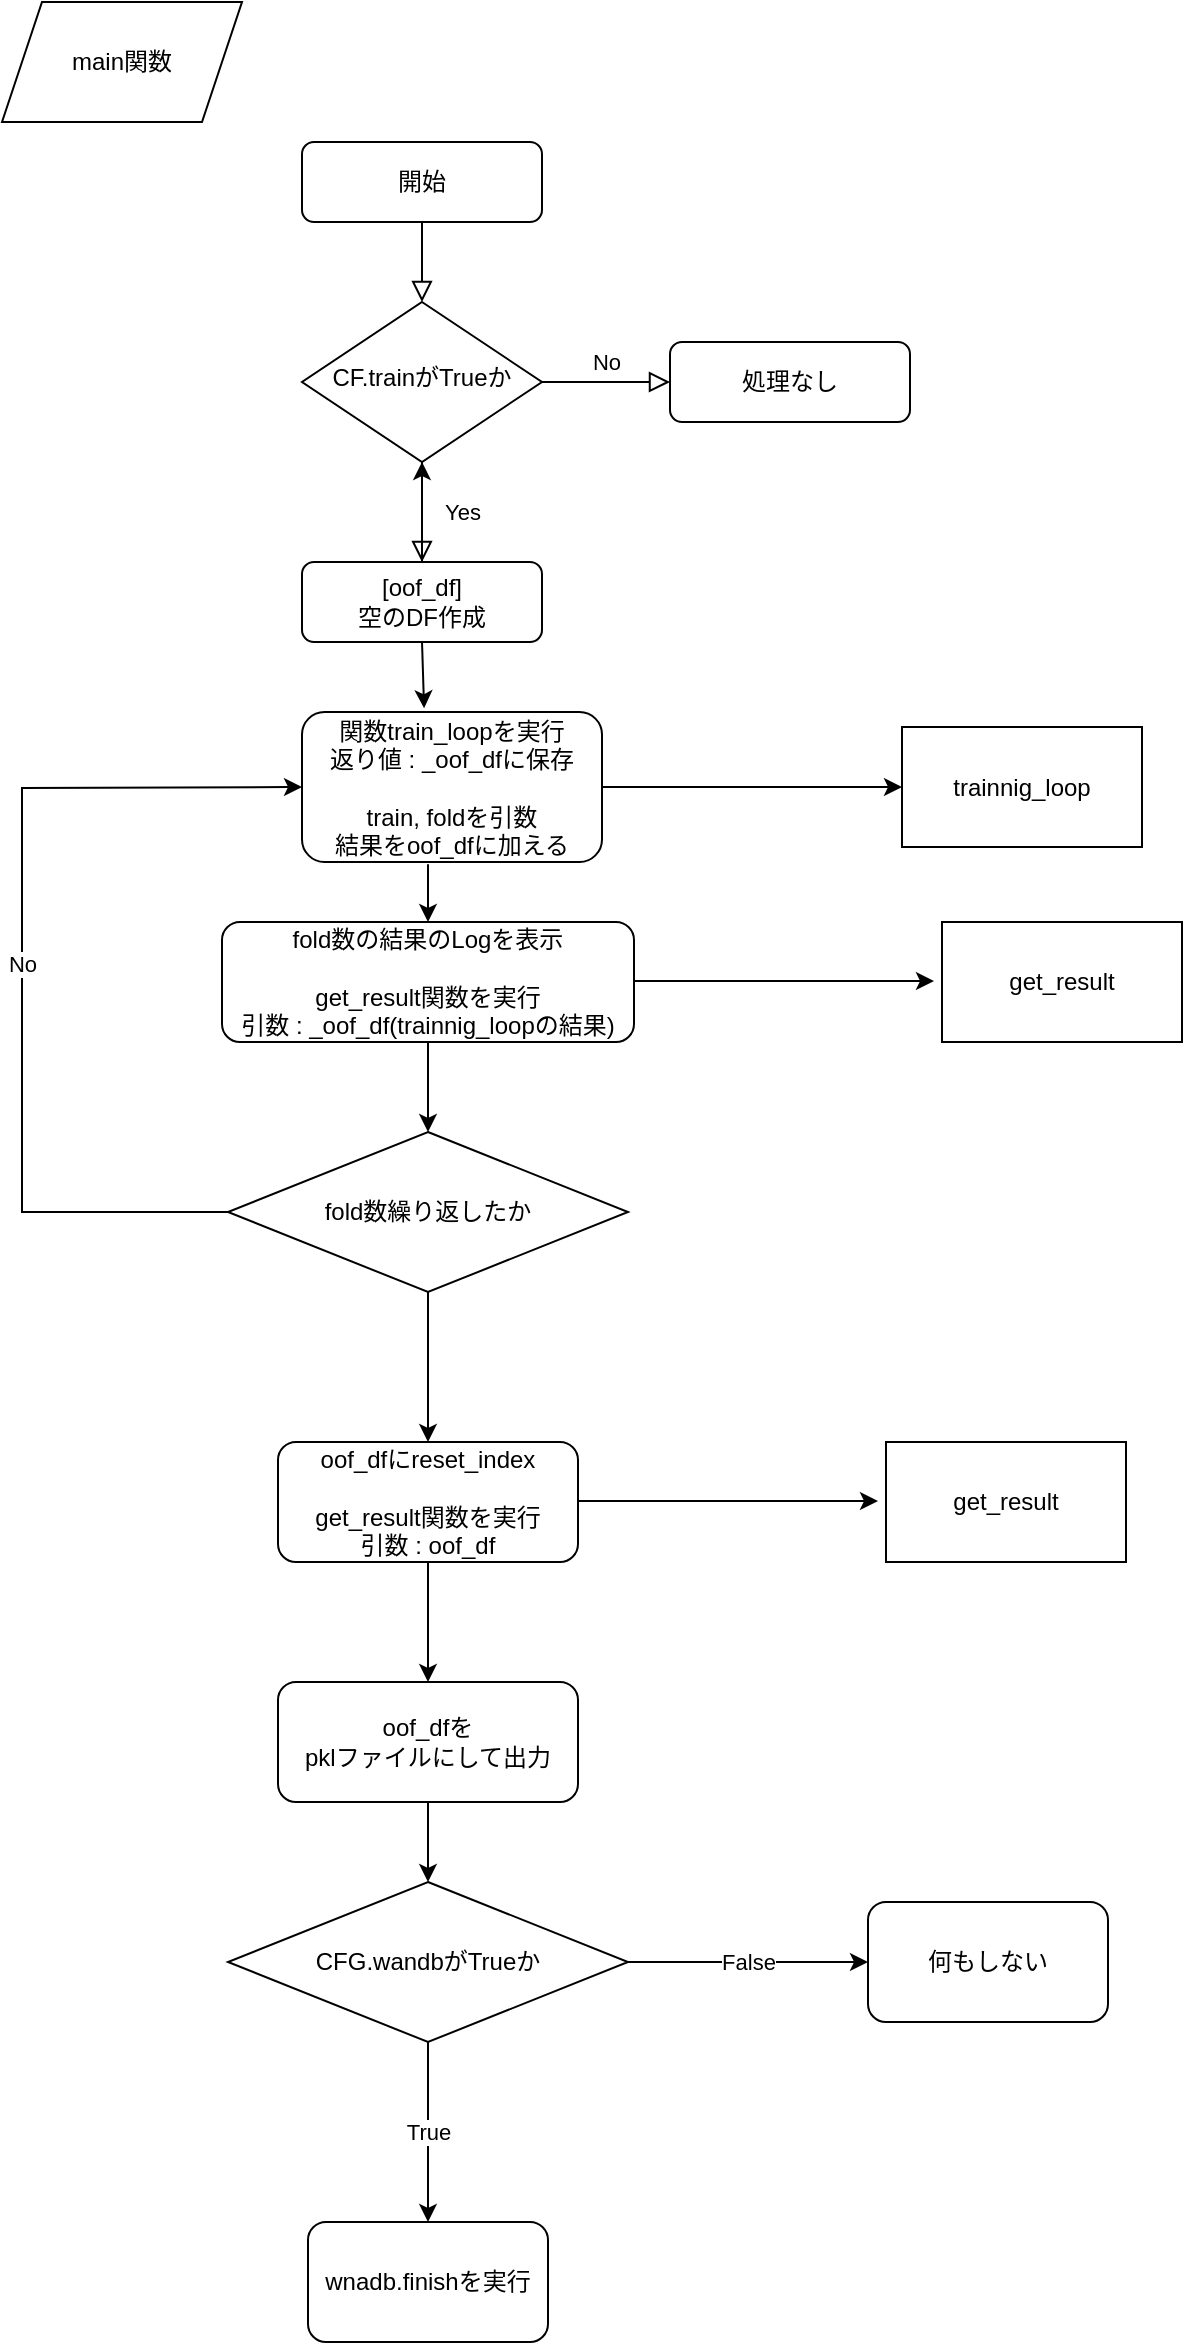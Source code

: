 <mxfile version="17.4.5" type="github">
  <diagram id="C5RBs43oDa-KdzZeNtuy" name="Page-1">
    <mxGraphModel dx="1422" dy="1963" grid="1" gridSize="10" guides="1" tooltips="1" connect="1" arrows="1" fold="1" page="1" pageScale="1" pageWidth="827" pageHeight="1169" math="0" shadow="0">
      <root>
        <mxCell id="WIyWlLk6GJQsqaUBKTNV-0" />
        <mxCell id="WIyWlLk6GJQsqaUBKTNV-1" parent="WIyWlLk6GJQsqaUBKTNV-0" />
        <mxCell id="WIyWlLk6GJQsqaUBKTNV-2" value="" style="rounded=0;html=1;jettySize=auto;orthogonalLoop=1;fontSize=11;endArrow=block;endFill=0;endSize=8;strokeWidth=1;shadow=0;labelBackgroundColor=none;edgeStyle=orthogonalEdgeStyle;" parent="WIyWlLk6GJQsqaUBKTNV-1" source="WIyWlLk6GJQsqaUBKTNV-3" target="WIyWlLk6GJQsqaUBKTNV-6" edge="1">
          <mxGeometry relative="1" as="geometry" />
        </mxCell>
        <mxCell id="WIyWlLk6GJQsqaUBKTNV-3" value="開始" style="rounded=1;whiteSpace=wrap;html=1;fontSize=12;glass=0;strokeWidth=1;shadow=0;" parent="WIyWlLk6GJQsqaUBKTNV-1" vertex="1">
          <mxGeometry x="170" y="50" width="120" height="40" as="geometry" />
        </mxCell>
        <mxCell id="WIyWlLk6GJQsqaUBKTNV-4" value="Yes" style="rounded=0;html=1;jettySize=auto;orthogonalLoop=1;fontSize=11;endArrow=block;endFill=0;endSize=8;strokeWidth=1;shadow=0;labelBackgroundColor=none;edgeStyle=orthogonalEdgeStyle;" parent="WIyWlLk6GJQsqaUBKTNV-1" source="WIyWlLk6GJQsqaUBKTNV-6" edge="1">
          <mxGeometry y="20" relative="1" as="geometry">
            <mxPoint as="offset" />
            <mxPoint x="230" y="260" as="targetPoint" />
          </mxGeometry>
        </mxCell>
        <mxCell id="WIyWlLk6GJQsqaUBKTNV-5" value="No" style="edgeStyle=orthogonalEdgeStyle;rounded=0;html=1;jettySize=auto;orthogonalLoop=1;fontSize=11;endArrow=block;endFill=0;endSize=8;strokeWidth=1;shadow=0;labelBackgroundColor=none;" parent="WIyWlLk6GJQsqaUBKTNV-1" source="WIyWlLk6GJQsqaUBKTNV-6" target="WIyWlLk6GJQsqaUBKTNV-7" edge="1">
          <mxGeometry y="10" relative="1" as="geometry">
            <mxPoint as="offset" />
          </mxGeometry>
        </mxCell>
        <mxCell id="WIyWlLk6GJQsqaUBKTNV-6" value="CF.trainがTrueか" style="rhombus;whiteSpace=wrap;html=1;shadow=0;fontFamily=Helvetica;fontSize=12;align=center;strokeWidth=1;spacing=6;spacingTop=-4;" parent="WIyWlLk6GJQsqaUBKTNV-1" vertex="1">
          <mxGeometry x="170" y="130" width="120" height="80" as="geometry" />
        </mxCell>
        <mxCell id="WIyWlLk6GJQsqaUBKTNV-7" value="処理なし" style="rounded=1;whiteSpace=wrap;html=1;fontSize=12;glass=0;strokeWidth=1;shadow=0;" parent="WIyWlLk6GJQsqaUBKTNV-1" vertex="1">
          <mxGeometry x="354" y="150" width="120" height="40" as="geometry" />
        </mxCell>
        <mxCell id="WIyWlLk6GJQsqaUBKTNV-11" value="関数train_loopを実行&lt;br&gt;返り値 : _oof_dfに保存&lt;br&gt;&lt;br&gt;train, foldを引数&lt;br&gt;結果をoof_dfに加える" style="rounded=1;whiteSpace=wrap;html=1;fontSize=12;glass=0;strokeWidth=1;shadow=0;" parent="WIyWlLk6GJQsqaUBKTNV-1" vertex="1">
          <mxGeometry x="170" y="335" width="150" height="75" as="geometry" />
        </mxCell>
        <mxCell id="KWEyHYr15O6vjXk_pgM1-2" value="" style="edgeStyle=orthogonalEdgeStyle;rounded=0;orthogonalLoop=1;jettySize=auto;html=1;" parent="WIyWlLk6GJQsqaUBKTNV-1" source="KWEyHYr15O6vjXk_pgM1-0" target="WIyWlLk6GJQsqaUBKTNV-6" edge="1">
          <mxGeometry relative="1" as="geometry">
            <Array as="points">
              <mxPoint x="230" y="260" />
              <mxPoint x="230" y="260" />
            </Array>
          </mxGeometry>
        </mxCell>
        <mxCell id="KWEyHYr15O6vjXk_pgM1-0" value="[oof_df]&lt;br&gt;空のDF作成" style="rounded=1;whiteSpace=wrap;html=1;fontSize=12;glass=0;strokeWidth=1;shadow=0;" parent="WIyWlLk6GJQsqaUBKTNV-1" vertex="1">
          <mxGeometry x="170" y="260" width="120" height="40" as="geometry" />
        </mxCell>
        <mxCell id="KWEyHYr15O6vjXk_pgM1-3" value="" style="endArrow=classic;html=1;rounded=0;exitX=0.5;exitY=1;exitDx=0;exitDy=0;entryX=0.407;entryY=-0.025;entryDx=0;entryDy=0;entryPerimeter=0;" parent="WIyWlLk6GJQsqaUBKTNV-1" source="KWEyHYr15O6vjXk_pgM1-0" target="WIyWlLk6GJQsqaUBKTNV-11" edge="1">
          <mxGeometry width="50" height="50" relative="1" as="geometry">
            <mxPoint x="390" y="430" as="sourcePoint" />
            <mxPoint x="440" y="380" as="targetPoint" />
            <Array as="points" />
          </mxGeometry>
        </mxCell>
        <mxCell id="s_OPu7HE5Z-P0gc9rtlg-2" value="" style="endArrow=classic;html=1;rounded=0;exitX=1;exitY=0.5;exitDx=0;exitDy=0;" edge="1" parent="WIyWlLk6GJQsqaUBKTNV-1" source="WIyWlLk6GJQsqaUBKTNV-11" target="s_OPu7HE5Z-P0gc9rtlg-3">
          <mxGeometry width="50" height="50" relative="1" as="geometry">
            <mxPoint x="390" y="410" as="sourcePoint" />
            <mxPoint x="410" y="365" as="targetPoint" />
          </mxGeometry>
        </mxCell>
        <mxCell id="s_OPu7HE5Z-P0gc9rtlg-3" value="trainnig_loop" style="rounded=0;whiteSpace=wrap;html=1;" vertex="1" parent="WIyWlLk6GJQsqaUBKTNV-1">
          <mxGeometry x="470" y="342.5" width="120" height="60" as="geometry" />
        </mxCell>
        <mxCell id="s_OPu7HE5Z-P0gc9rtlg-15" value="" style="edgeStyle=orthogonalEdgeStyle;rounded=0;orthogonalLoop=1;jettySize=auto;html=1;" edge="1" parent="WIyWlLk6GJQsqaUBKTNV-1" source="s_OPu7HE5Z-P0gc9rtlg-5" target="s_OPu7HE5Z-P0gc9rtlg-14">
          <mxGeometry relative="1" as="geometry" />
        </mxCell>
        <mxCell id="s_OPu7HE5Z-P0gc9rtlg-5" value="fold数繰り返したか" style="rhombus;whiteSpace=wrap;html=1;" vertex="1" parent="WIyWlLk6GJQsqaUBKTNV-1">
          <mxGeometry x="133" y="545" width="200" height="80" as="geometry" />
        </mxCell>
        <mxCell id="s_OPu7HE5Z-P0gc9rtlg-7" value="No" style="endArrow=classic;html=1;rounded=0;exitX=0;exitY=0.5;exitDx=0;exitDy=0;entryX=0;entryY=0.5;entryDx=0;entryDy=0;" edge="1" parent="WIyWlLk6GJQsqaUBKTNV-1" source="s_OPu7HE5Z-P0gc9rtlg-5" target="WIyWlLk6GJQsqaUBKTNV-11">
          <mxGeometry width="50" height="50" relative="1" as="geometry">
            <mxPoint x="410" y="410" as="sourcePoint" />
            <mxPoint x="380" y="380" as="targetPoint" />
            <Array as="points">
              <mxPoint x="30" y="585" />
              <mxPoint x="30" y="480" />
              <mxPoint x="30" y="373" />
            </Array>
          </mxGeometry>
        </mxCell>
        <mxCell id="s_OPu7HE5Z-P0gc9rtlg-9" value="" style="edgeStyle=orthogonalEdgeStyle;rounded=0;orthogonalLoop=1;jettySize=auto;html=1;" edge="1" parent="WIyWlLk6GJQsqaUBKTNV-1" source="s_OPu7HE5Z-P0gc9rtlg-8" target="s_OPu7HE5Z-P0gc9rtlg-5">
          <mxGeometry relative="1" as="geometry" />
        </mxCell>
        <mxCell id="s_OPu7HE5Z-P0gc9rtlg-8" value="fold数の結果のLogを表示&lt;br&gt;&lt;br&gt;get_result関数を実行&lt;br&gt;引数 : _oof_df(trainnig_loopの結果)" style="rounded=1;whiteSpace=wrap;html=1;fontSize=12;glass=0;strokeWidth=1;shadow=0;" vertex="1" parent="WIyWlLk6GJQsqaUBKTNV-1">
          <mxGeometry x="130" y="440" width="206" height="60" as="geometry" />
        </mxCell>
        <mxCell id="s_OPu7HE5Z-P0gc9rtlg-11" value="" style="endArrow=classic;html=1;rounded=0;exitX=0.42;exitY=1.015;exitDx=0;exitDy=0;exitPerimeter=0;entryX=0.5;entryY=0;entryDx=0;entryDy=0;" edge="1" parent="WIyWlLk6GJQsqaUBKTNV-1" source="WIyWlLk6GJQsqaUBKTNV-11" target="s_OPu7HE5Z-P0gc9rtlg-8">
          <mxGeometry width="50" height="50" relative="1" as="geometry">
            <mxPoint x="410" y="400" as="sourcePoint" />
            <mxPoint x="460" y="350" as="targetPoint" />
          </mxGeometry>
        </mxCell>
        <mxCell id="s_OPu7HE5Z-P0gc9rtlg-13" value="main関数" style="shape=parallelogram;perimeter=parallelogramPerimeter;whiteSpace=wrap;html=1;fixedSize=1;" vertex="1" parent="WIyWlLk6GJQsqaUBKTNV-1">
          <mxGeometry x="20" y="-20" width="120" height="60" as="geometry" />
        </mxCell>
        <mxCell id="s_OPu7HE5Z-P0gc9rtlg-21" value="" style="edgeStyle=orthogonalEdgeStyle;rounded=0;orthogonalLoop=1;jettySize=auto;html=1;" edge="1" parent="WIyWlLk6GJQsqaUBKTNV-1" source="s_OPu7HE5Z-P0gc9rtlg-14" target="s_OPu7HE5Z-P0gc9rtlg-20">
          <mxGeometry relative="1" as="geometry" />
        </mxCell>
        <mxCell id="s_OPu7HE5Z-P0gc9rtlg-14" value="oof_dfにreset_index&lt;br&gt;&lt;br&gt;get_result関数を実行&lt;br&gt;引数 : oof_df" style="rounded=1;whiteSpace=wrap;html=1;" vertex="1" parent="WIyWlLk6GJQsqaUBKTNV-1">
          <mxGeometry x="158" y="700" width="150" height="60" as="geometry" />
        </mxCell>
        <mxCell id="s_OPu7HE5Z-P0gc9rtlg-16" value="" style="endArrow=classic;html=1;rounded=0;exitX=1;exitY=0.5;exitDx=0;exitDy=0;" edge="1" parent="WIyWlLk6GJQsqaUBKTNV-1">
          <mxGeometry width="50" height="50" relative="1" as="geometry">
            <mxPoint x="336" y="469.5" as="sourcePoint" />
            <mxPoint x="486" y="469.5" as="targetPoint" />
          </mxGeometry>
        </mxCell>
        <mxCell id="s_OPu7HE5Z-P0gc9rtlg-17" value="get_result" style="rounded=0;whiteSpace=wrap;html=1;" vertex="1" parent="WIyWlLk6GJQsqaUBKTNV-1">
          <mxGeometry x="490" y="440" width="120" height="60" as="geometry" />
        </mxCell>
        <mxCell id="s_OPu7HE5Z-P0gc9rtlg-18" value="" style="endArrow=classic;html=1;rounded=0;exitX=1;exitY=0.5;exitDx=0;exitDy=0;" edge="1" parent="WIyWlLk6GJQsqaUBKTNV-1">
          <mxGeometry width="50" height="50" relative="1" as="geometry">
            <mxPoint x="308" y="729.5" as="sourcePoint" />
            <mxPoint x="458" y="729.5" as="targetPoint" />
          </mxGeometry>
        </mxCell>
        <mxCell id="s_OPu7HE5Z-P0gc9rtlg-19" value="get_result" style="rounded=0;whiteSpace=wrap;html=1;" vertex="1" parent="WIyWlLk6GJQsqaUBKTNV-1">
          <mxGeometry x="462" y="700" width="120" height="60" as="geometry" />
        </mxCell>
        <mxCell id="s_OPu7HE5Z-P0gc9rtlg-23" value="" style="edgeStyle=orthogonalEdgeStyle;rounded=0;orthogonalLoop=1;jettySize=auto;html=1;" edge="1" parent="WIyWlLk6GJQsqaUBKTNV-1" source="s_OPu7HE5Z-P0gc9rtlg-20" target="s_OPu7HE5Z-P0gc9rtlg-22">
          <mxGeometry relative="1" as="geometry" />
        </mxCell>
        <mxCell id="s_OPu7HE5Z-P0gc9rtlg-20" value="oof_dfを&lt;br&gt;pklファイルにして出力" style="rounded=1;whiteSpace=wrap;html=1;" vertex="1" parent="WIyWlLk6GJQsqaUBKTNV-1">
          <mxGeometry x="158" y="820" width="150" height="60" as="geometry" />
        </mxCell>
        <mxCell id="s_OPu7HE5Z-P0gc9rtlg-25" value="False" style="edgeStyle=orthogonalEdgeStyle;rounded=0;orthogonalLoop=1;jettySize=auto;html=1;" edge="1" parent="WIyWlLk6GJQsqaUBKTNV-1" source="s_OPu7HE5Z-P0gc9rtlg-22" target="s_OPu7HE5Z-P0gc9rtlg-24">
          <mxGeometry relative="1" as="geometry" />
        </mxCell>
        <mxCell id="s_OPu7HE5Z-P0gc9rtlg-27" value="True" style="edgeStyle=orthogonalEdgeStyle;rounded=0;orthogonalLoop=1;jettySize=auto;html=1;" edge="1" parent="WIyWlLk6GJQsqaUBKTNV-1" source="s_OPu7HE5Z-P0gc9rtlg-22" target="s_OPu7HE5Z-P0gc9rtlg-26">
          <mxGeometry relative="1" as="geometry" />
        </mxCell>
        <mxCell id="s_OPu7HE5Z-P0gc9rtlg-22" value="CFG.wandbがTrueか" style="rhombus;whiteSpace=wrap;html=1;" vertex="1" parent="WIyWlLk6GJQsqaUBKTNV-1">
          <mxGeometry x="133" y="920" width="200" height="80" as="geometry" />
        </mxCell>
        <mxCell id="s_OPu7HE5Z-P0gc9rtlg-24" value="何もしない" style="rounded=1;whiteSpace=wrap;html=1;" vertex="1" parent="WIyWlLk6GJQsqaUBKTNV-1">
          <mxGeometry x="453" y="930" width="120" height="60" as="geometry" />
        </mxCell>
        <mxCell id="s_OPu7HE5Z-P0gc9rtlg-26" value="wnadb.finishを実行" style="rounded=1;whiteSpace=wrap;html=1;" vertex="1" parent="WIyWlLk6GJQsqaUBKTNV-1">
          <mxGeometry x="173" y="1090" width="120" height="60" as="geometry" />
        </mxCell>
      </root>
    </mxGraphModel>
  </diagram>
</mxfile>
